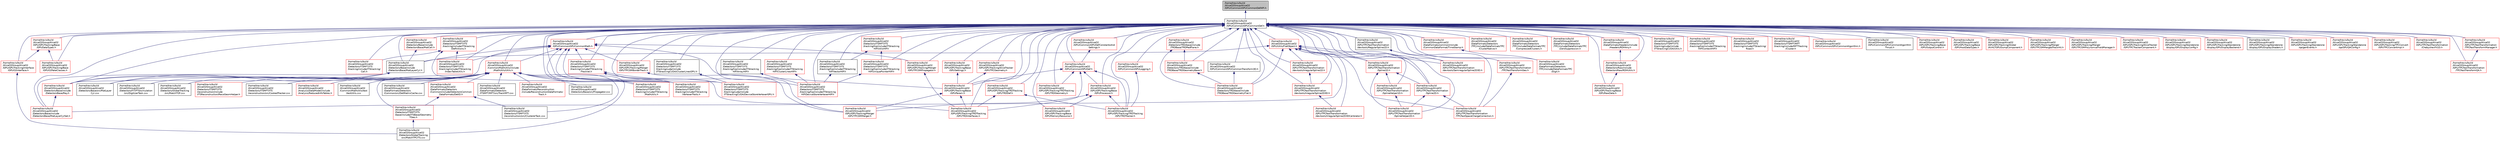 digraph "/home/travis/build/AliceO2Group/AliceO2/GPU/Common/GPUCommonDefAPI.h"
{
 // INTERACTIVE_SVG=YES
  bgcolor="transparent";
  edge [fontname="Helvetica",fontsize="10",labelfontname="Helvetica",labelfontsize="10"];
  node [fontname="Helvetica",fontsize="10",shape=record];
  Node1 [label="/home/travis/build\l/AliceO2Group/AliceO2\l/GPU/Common/GPUCommonDefAPI.h",height=0.2,width=0.4,color="black", fillcolor="grey75", style="filled", fontcolor="black"];
  Node1 -> Node2 [dir="back",color="midnightblue",fontsize="10",style="solid",fontname="Helvetica"];
  Node2 [label="/home/travis/build\l/AliceO2Group/AliceO2\l/GPU/Common/GPUCommonDef.h",height=0.2,width=0.4,color="black",URL="$df/d21/GPUCommonDef_8h.html"];
  Node2 -> Node3 [dir="back",color="midnightblue",fontsize="10",style="solid",fontname="Helvetica"];
  Node3 [label="/home/travis/build\l/AliceO2Group/AliceO2\l/Common/MathUtils/include\l/MathUtils/Utils.h",height=0.2,width=0.4,color="red",URL="$d9/d52/Common_2MathUtils_2include_2MathUtils_2Utils_8h.html"];
  Node3 -> Node4 [dir="back",color="midnightblue",fontsize="10",style="solid",fontname="Helvetica"];
  Node4 [label="/home/travis/build\l/AliceO2Group/AliceO2\l/Analysis/DataModel/include\l/Analysis/ReducedInfoTables.h",height=0.2,width=0.4,color="red",URL="$d4/dbd/ReducedInfoTables_8h.html"];
  Node3 -> Node7 [dir="back",color="midnightblue",fontsize="10",style="solid",fontname="Helvetica"];
  Node7 [label="/home/travis/build\l/AliceO2Group/AliceO2\l/Common/MathUtils/test\l/testUtils.cxx",height=0.2,width=0.4,color="black",URL="$df/df4/testUtils_8cxx.html"];
  Node3 -> Node8 [dir="back",color="midnightblue",fontsize="10",style="solid",fontname="Helvetica"];
  Node8 [label="/home/travis/build\l/AliceO2Group/AliceO2\l/DataFormats/Detectors\l/Common/include/DetectorsCommon\lDataFormats/DetID.h",height=0.2,width=0.4,color="red",URL="$d6/d31/DetID_8h.html"];
  Node8 -> Node158 [dir="back",color="midnightblue",fontsize="10",style="solid",fontname="Helvetica"];
  Node158 [label="/home/travis/build\l/AliceO2Group/AliceO2\l/Detectors/ITSMFT/ITS\l/base/include/ITSBase/Geometry\lTGeo.h",height=0.2,width=0.4,color="red",URL="$d9/dfb/ITSMFT_2ITS_2base_2include_2ITSBase_2GeometryTGeo_8h.html"];
  Node158 -> Node26 [dir="back",color="midnightblue",fontsize="10",style="solid",fontname="Helvetica"];
  Node26 [label="/home/travis/build\l/AliceO2Group/AliceO2\l/Detectors/GlobalTracking\l/src/MatchTPCITS.cxx",height=0.2,width=0.4,color="black",URL="$dc/d59/MatchTPCITS_8cxx.html"];
  Node8 -> Node345 [dir="back",color="midnightblue",fontsize="10",style="solid",fontname="Helvetica"];
  Node345 [label="/home/travis/build\l/AliceO2Group/AliceO2\l/Detectors/ITSMFT/ITS\l/reconstruction/src/ClustererTask.cxx",height=0.2,width=0.4,color="black",URL="$d8/d95/ITSMFT_2ITS_2reconstruction_2src_2ClustererTask_8cxx.html"];
  Node3 -> Node15 [dir="back",color="midnightblue",fontsize="10",style="solid",fontname="Helvetica"];
  Node15 [label="/home/travis/build\l/AliceO2Group/AliceO2\l/DataFormats/Detectors\l/Common/src/DetMatrixCache.cxx",height=0.2,width=0.4,color="black",URL="$d3/d4e/DetMatrixCache_8cxx.html"];
  Node3 -> Node21 [dir="back",color="midnightblue",fontsize="10",style="solid",fontname="Helvetica"];
  Node21 [label="/home/travis/build\l/AliceO2Group/AliceO2\l/DataFormats/Detectors\l/ITSMFT/MFT/src/TrackMFT.cxx",height=0.2,width=0.4,color="black",URL="$d7/d4a/TrackMFT_8cxx.html",tooltip="Implementation of the MFT track. "];
  Node3 -> Node59 [dir="back",color="midnightblue",fontsize="10",style="solid",fontname="Helvetica"];
  Node59 [label="/home/travis/build\l/AliceO2Group/AliceO2\l/DataFormats/Reconstruction\l/include/ReconstructionDataFormats/\lTrack.h",height=0.2,width=0.4,color="red",URL="$d7/d8b/DataFormats_2Reconstruction_2include_2ReconstructionDataFormats_2Track_8h.html"];
  Node3 -> Node374 [dir="back",color="midnightblue",fontsize="10",style="solid",fontname="Helvetica"];
  Node374 [label="/home/travis/build\l/AliceO2Group/AliceO2\l/Detectors/Base/include\l/DetectorsBase/Ray.h",height=0.2,width=0.4,color="red",URL="$d4/d1b/Ray_8h.html"];
  Node374 -> Node375 [dir="back",color="midnightblue",fontsize="10",style="solid",fontname="Helvetica"];
  Node375 [label="/home/travis/build\l/AliceO2Group/AliceO2\l/Detectors/Base/include\l/DetectorsBase/MatLayerCylSet.h",height=0.2,width=0.4,color="red",URL="$d9/da9/MatLayerCylSet_8h.html",tooltip="Declarations for the wrapper for the set of cylindrical material layers. "];
  Node3 -> Node307 [dir="back",color="midnightblue",fontsize="10",style="solid",fontname="Helvetica"];
  Node307 [label="/home/travis/build\l/AliceO2Group/AliceO2\l/Detectors/Base/src/MatLayer\lCyl.cxx",height=0.2,width=0.4,color="black",URL="$d1/d2b/MatLayerCyl_8cxx.html",tooltip="Implementation of single cylindrical material layer. "];
  Node3 -> Node130 [dir="back",color="midnightblue",fontsize="10",style="solid",fontname="Helvetica"];
  Node130 [label="/home/travis/build\l/AliceO2Group/AliceO2\l/Detectors/Base/src/Propagator.cxx",height=0.2,width=0.4,color="black",URL="$d8/dee/Propagator_8cxx.html"];
  Node3 -> Node280 [dir="back",color="midnightblue",fontsize="10",style="solid",fontname="Helvetica"];
  Node280 [label="/home/travis/build\l/AliceO2Group/AliceO2\l/Detectors/FIT/FT0/simulation\l/src/DigitizerTask.cxx",height=0.2,width=0.4,color="black",URL="$d8/d59/FIT_2FT0_2simulation_2src_2DigitizerTask_8cxx.html"];
  Node3 -> Node24 [dir="back",color="midnightblue",fontsize="10",style="solid",fontname="Helvetica"];
  Node24 [label="/home/travis/build\l/AliceO2Group/AliceO2\l/Detectors/GlobalTracking\l/src/MatchTOF.cxx",height=0.2,width=0.4,color="black",URL="$db/d6a/MatchTOF_8cxx.html"];
  Node3 -> Node26 [dir="back",color="midnightblue",fontsize="10",style="solid",fontname="Helvetica"];
  Node3 -> Node158 [dir="back",color="midnightblue",fontsize="10",style="solid",fontname="Helvetica"];
  Node3 -> Node351 [dir="back",color="midnightblue",fontsize="10",style="solid",fontname="Helvetica"];
  Node351 [label="/home/travis/build\l/AliceO2Group/AliceO2\l/Detectors/ITSMFT/ITS\l/reconstruction/include\l/ITSReconstruction/RecoGeomHelper.h",height=0.2,width=0.4,color="red",URL="$d4/d9f/RecoGeomHelper_8h.html",tooltip="Declarations of the helper class for clusters / roadwidth matching. "];
  Node3 -> Node345 [dir="back",color="midnightblue",fontsize="10",style="solid",fontname="Helvetica"];
  Node3 -> Node31 [dir="back",color="midnightblue",fontsize="10",style="solid",fontname="Helvetica"];
  Node31 [label="/home/travis/build\l/AliceO2Group/AliceO2\l/Detectors/ITSMFT/ITS\l/reconstruction/src/CookedTracker.cxx",height=0.2,width=0.4,color="black",URL="$d7/dca/CookedTracker_8cxx.html",tooltip="Implementation of the \"Cooked Matrix\" ITS tracker. "];
  Node3 -> Node378 [dir="back",color="midnightblue",fontsize="10",style="solid",fontname="Helvetica"];
  Node378 [label="/home/travis/build\l/AliceO2Group/AliceO2\l/Detectors/ITSMFT/ITS\l/tracking/include/ITStracking\l/MathUtils.h",height=0.2,width=0.4,color="red",URL="$dc/d3e/MathUtils_8h.html"];
  Node2 -> Node474 [dir="back",color="midnightblue",fontsize="10",style="solid",fontname="Helvetica"];
  Node474 [label="/home/travis/build\l/AliceO2Group/AliceO2\l/DataFormats/common/include\l/CommonDataFormat/TimeStamp.h",height=0.2,width=0.4,color="red",URL="$df/d5d/common_2include_2CommonDataFormat_2TimeStamp_8h.html"];
  Node474 -> Node581 [dir="back",color="midnightblue",fontsize="10",style="solid",fontname="Helvetica"];
  Node581 [label="/home/travis/build\l/AliceO2Group/AliceO2\l/DataFormats/Detectors\l/TPC/include/DataFormatsTPC\l/Digit.h",height=0.2,width=0.4,color="red",URL="$d3/d7d/DataFormats_2Detectors_2TPC_2include_2DataFormatsTPC_2Digit_8h.html"];
  Node2 -> Node634 [dir="back",color="midnightblue",fontsize="10",style="solid",fontname="Helvetica"];
  Node634 [label="/home/travis/build\l/AliceO2Group/AliceO2\l/DataFormats/Detectors\l/TPC/include/DataFormatsTPC\l/ClusterNative.h",height=0.2,width=0.4,color="red",URL="$de/dcd/ClusterNative_8h.html",tooltip="Class of a TPC cluster in TPC-native coordinates (row, time) "];
  Node2 -> Node645 [dir="back",color="midnightblue",fontsize="10",style="solid",fontname="Helvetica"];
  Node645 [label="/home/travis/build\l/AliceO2Group/AliceO2\l/DataFormats/Detectors\l/TPC/include/DataFormatsTPC\l/CompressedClusters.h",height=0.2,width=0.4,color="red",URL="$d2/d7d/CompressedClusters_8h.html",tooltip="Container to store compressed TPC cluster data. "];
  Node2 -> Node581 [dir="back",color="midnightblue",fontsize="10",style="solid",fontname="Helvetica"];
  Node2 -> Node650 [dir="back",color="midnightblue",fontsize="10",style="solid",fontname="Helvetica"];
  Node650 [label="/home/travis/build\l/AliceO2Group/AliceO2\l/DataFormats/Detectors\l/TPC/include/DataFormatsTPC\l/ZeroSuppression.h",height=0.2,width=0.4,color="red",URL="$dd/d04/ZeroSuppression_8h.html",tooltip="Definitions of TPC Zero Suppression Data Headers. "];
  Node2 -> Node660 [dir="back",color="midnightblue",fontsize="10",style="solid",fontname="Helvetica"];
  Node660 [label="/home/travis/build\l/AliceO2Group/AliceO2\l/DataFormats/Headers/include\l/Headers/RDHAny.h",height=0.2,width=0.4,color="red",URL="$d6/d89/RDHAny_8h.html"];
  Node660 -> Node666 [dir="back",color="midnightblue",fontsize="10",style="solid",fontname="Helvetica"];
  Node666 [label="/home/travis/build\l/AliceO2Group/AliceO2\l/Detectors/Raw/include\l/DetectorsRaw/RDHUtils.h",height=0.2,width=0.4,color="red",URL="$d6/dec/Raw_2include_2DetectorsRaw_2RDHUtils_8h.html"];
  Node666 -> Node755 [dir="back",color="midnightblue",fontsize="10",style="solid",fontname="Helvetica"];
  Node755 [label="/home/travis/build\l/AliceO2Group/AliceO2\l/GPU/GPUTracking/Base\l/GPURawData.h",height=0.2,width=0.4,color="red",URL="$d4/dbe/GPURawData_8h.html"];
  Node2 -> Node756 [dir="back",color="midnightblue",fontsize="10",style="solid",fontname="Helvetica"];
  Node756 [label="/home/travis/build\l/AliceO2Group/AliceO2\l/Detectors/Base/include\l/DetectorsBase/MatCell.h",height=0.2,width=0.4,color="red",URL="$db/dba/MatCell_8h.html",tooltip="Declarations for material properties of the cell (voxel) "];
  Node756 -> Node757 [dir="back",color="midnightblue",fontsize="10",style="solid",fontname="Helvetica"];
  Node757 [label="/home/travis/build\l/AliceO2Group/AliceO2\l/Detectors/Base/include\l/DetectorsBase/MatLayerCyl.h",height=0.2,width=0.4,color="black",URL="$da/df3/MatLayerCyl_8h.html",tooltip="Declarations for single cylindrical material layer class. "];
  Node757 -> Node375 [dir="back",color="midnightblue",fontsize="10",style="solid",fontname="Helvetica"];
  Node757 -> Node374 [dir="back",color="midnightblue",fontsize="10",style="solid",fontname="Helvetica"];
  Node757 -> Node307 [dir="back",color="midnightblue",fontsize="10",style="solid",fontname="Helvetica"];
  Node2 -> Node757 [dir="back",color="midnightblue",fontsize="10",style="solid",fontname="Helvetica"];
  Node2 -> Node375 [dir="back",color="midnightblue",fontsize="10",style="solid",fontname="Helvetica"];
  Node2 -> Node374 [dir="back",color="midnightblue",fontsize="10",style="solid",fontname="Helvetica"];
  Node2 -> Node389 [dir="back",color="midnightblue",fontsize="10",style="solid",fontname="Helvetica"];
  Node389 [label="/home/travis/build\l/AliceO2Group/AliceO2\l/Detectors/ITSMFT/ITS\l/tracking/cuda/include\l/ITStrackingCUDA/ClusterLinesGPU.h",height=0.2,width=0.4,color="black",URL="$d1/d4c/ClusterLinesGPU_8h.html",tooltip="GPU-compliant version of ClusterLines, for the moment separated, might create a common traits for Clu..."];
  Node389 -> Node383 [dir="back",color="midnightblue",fontsize="10",style="solid",fontname="Helvetica"];
  Node383 [label="/home/travis/build\l/AliceO2Group/AliceO2\l/Detectors/ITSMFT/ITS\l/tracking/cuda/include\l/ITStrackingCUDA/DeviceStoreVertexerGPU.h",height=0.2,width=0.4,color="red",URL="$dc/d8a/DeviceStoreVertexerGPU_8h.html"];
  Node2 -> Node383 [dir="back",color="midnightblue",fontsize="10",style="solid",fontname="Helvetica"];
  Node2 -> Node758 [dir="back",color="midnightblue",fontsize="10",style="solid",fontname="Helvetica"];
  Node758 [label="/home/travis/build\l/AliceO2Group/AliceO2\l/Detectors/ITSMFT/ITS\l/tracking/cuda/include\l/ITStrackingCUDA/Utils.h",height=0.2,width=0.4,color="red",URL="$d8/def/Detectors_2ITSMFT_2ITS_2tracking_2cuda_2include_2ITStrackingCUDA_2Utils_8h.html"];
  Node2 -> Node761 [dir="back",color="midnightblue",fontsize="10",style="solid",fontname="Helvetica"];
  Node761 [label="/home/travis/build\l/AliceO2Group/AliceO2\l/Detectors/ITSMFT/ITS\l/tracking/hip/include/ITStracking\lHIP/ArrayHIP.h",height=0.2,width=0.4,color="black",URL="$de/d49/ArrayHIP_8h.html"];
  Node761 -> Node385 [dir="back",color="midnightblue",fontsize="10",style="solid",fontname="Helvetica"];
  Node385 [label="/home/travis/build\l/AliceO2Group/AliceO2\l/Detectors/ITSMFT/ITS\l/tracking/hip/include/ITStracking\lHIP/DeviceStoreVertexerHIP.h",height=0.2,width=0.4,color="red",URL="$d4/d1e/DeviceStoreVertexerHIP_8h.html",tooltip="This class serves as memory interface for GPU vertexer. It will access needed data structures from de..."];
  Node2 -> Node390 [dir="back",color="midnightblue",fontsize="10",style="solid",fontname="Helvetica"];
  Node390 [label="/home/travis/build\l/AliceO2Group/AliceO2\l/Detectors/ITSMFT/ITS\l/tracking/hip/include/ITStracking\lHIP/ClusterLinesHIP.h",height=0.2,width=0.4,color="red",URL="$d2/dc8/ClusterLinesHIP_8h.html",tooltip="GPU-compliant version of ClusterLines, for the moment separated, might create a common traits for Clu..."];
  Node390 -> Node385 [dir="back",color="midnightblue",fontsize="10",style="solid",fontname="Helvetica"];
  Node2 -> Node762 [dir="back",color="midnightblue",fontsize="10",style="solid",fontname="Helvetica"];
  Node762 [label="/home/travis/build\l/AliceO2Group/AliceO2\l/Detectors/ITSMFT/ITS\l/tracking/hip/include/ITStracking\lHIP/ContextHIP.h",height=0.2,width=0.4,color="red",URL="$d6/dea/ContextHIP_8h.html"];
  Node2 -> Node385 [dir="back",color="midnightblue",fontsize="10",style="solid",fontname="Helvetica"];
  Node2 -> Node765 [dir="back",color="midnightblue",fontsize="10",style="solid",fontname="Helvetica"];
  Node765 [label="/home/travis/build\l/AliceO2Group/AliceO2\l/Detectors/ITSMFT/ITS\l/tracking/hip/include/ITStracking\lHIP/UniquePointerHIP.h",height=0.2,width=0.4,color="red",URL="$d1/d7c/UniquePointerHIP_8h.html"];
  Node765 -> Node385 [dir="back",color="midnightblue",fontsize="10",style="solid",fontname="Helvetica"];
  Node2 -> Node766 [dir="back",color="midnightblue",fontsize="10",style="solid",fontname="Helvetica"];
  Node766 [label="/home/travis/build\l/AliceO2Group/AliceO2\l/Detectors/ITSMFT/ITS\l/tracking/hip/include/ITStracking\lHIP/UtilsHIP.h",height=0.2,width=0.4,color="red",URL="$d8/d28/UtilsHIP_8h.html"];
  Node766 -> Node765 [dir="back",color="midnightblue",fontsize="10",style="solid",fontname="Helvetica"];
  Node766 -> Node767 [dir="back",color="midnightblue",fontsize="10",style="solid",fontname="Helvetica"];
  Node767 [label="/home/travis/build\l/AliceO2Group/AliceO2\l/Detectors/ITSMFT/ITS\l/tracking/hip/include/ITStracking\lHIP/VectorHIP.h",height=0.2,width=0.4,color="black",URL="$dd/dda/VectorHIP_8h.html"];
  Node767 -> Node385 [dir="back",color="midnightblue",fontsize="10",style="solid",fontname="Helvetica"];
  Node2 -> Node767 [dir="back",color="midnightblue",fontsize="10",style="solid",fontname="Helvetica"];
  Node2 -> Node768 [dir="back",color="midnightblue",fontsize="10",style="solid",fontname="Helvetica"];
  Node768 [label="/home/travis/build\l/AliceO2Group/AliceO2\l/Detectors/ITSMFT/ITS\l/tracking/include/ITStracking/\lCell.h",height=0.2,width=0.4,color="red",URL="$d3/d78/Detectors_2ITSMFT_2ITS_2tracking_2include_2ITStracking_2Cell_8h.html"];
  Node2 -> Node769 [dir="back",color="midnightblue",fontsize="10",style="solid",fontname="Helvetica"];
  Node769 [label="/home/travis/build\l/AliceO2Group/AliceO2\l/Detectors/ITSMFT/ITS\l/tracking/include/ITStracking\l/Definitions.h",height=0.2,width=0.4,color="red",URL="$df/d3d/Definitions_8h.html"];
  Node769 -> Node768 [dir="back",color="midnightblue",fontsize="10",style="solid",fontname="Helvetica"];
  Node769 -> Node777 [dir="back",color="midnightblue",fontsize="10",style="solid",fontname="Helvetica"];
  Node777 [label="/home/travis/build\l/AliceO2Group/AliceO2\l/Detectors/ITSMFT/ITS\l/tracking/include/ITStracking\l/IndexTableUtils.h",height=0.2,width=0.4,color="red",URL="$dc/ddf/ITS_2tracking_2include_2ITStracking_2IndexTableUtils_8h.html"];
  Node769 -> Node394 [dir="back",color="midnightblue",fontsize="10",style="solid",fontname="Helvetica"];
  Node394 [label="/home/travis/build\l/AliceO2Group/AliceO2\l/Detectors/ITSMFT/ITS\l/tracking/include/ITStracking\l/VertexerTraits.h",height=0.2,width=0.4,color="red",URL="$d2/dd6/VertexerTraits_8h.html",tooltip="Class to compute the primary vertex in ITS from tracklets. "];
  Node2 -> Node777 [dir="back",color="midnightblue",fontsize="10",style="solid",fontname="Helvetica"];
  Node2 -> Node378 [dir="back",color="midnightblue",fontsize="10",style="solid",fontname="Helvetica"];
  Node2 -> Node779 [dir="back",color="midnightblue",fontsize="10",style="solid",fontname="Helvetica"];
  Node779 [label="/home/travis/build\l/AliceO2Group/AliceO2\l/Detectors/ITSMFT/ITS\l/tracking/include/ITStracking/\lRoad.h",height=0.2,width=0.4,color="red",URL="$d4/d5a/ITS_2tracking_2include_2ITStracking_2Road_8h.html"];
  Node2 -> Node400 [dir="back",color="midnightblue",fontsize="10",style="solid",fontname="Helvetica"];
  Node400 [label="/home/travis/build\l/AliceO2Group/AliceO2\l/Detectors/ITSMFT/ITS\l/tracking/include/ITStracking\l/Tracklet.h",height=0.2,width=0.4,color="red",URL="$d8/db3/ITSMFT_2ITS_2tracking_2include_2ITStracking_2Tracklet_8h.html"];
  Node400 -> Node383 [dir="back",color="midnightblue",fontsize="10",style="solid",fontname="Helvetica"];
  Node400 -> Node385 [dir="back",color="midnightblue",fontsize="10",style="solid",fontname="Helvetica"];
  Node400 -> Node394 [dir="back",color="midnightblue",fontsize="10",style="solid",fontname="Helvetica"];
  Node2 -> Node394 [dir="back",color="midnightblue",fontsize="10",style="solid",fontname="Helvetica"];
  Node2 -> Node782 [dir="back",color="midnightblue",fontsize="10",style="solid",fontname="Helvetica"];
  Node782 [label="/home/travis/build\l/AliceO2Group/AliceO2\l/Detectors/ITSMFT/MFT\l/tracking/include/MFTTracking\l/Cluster.h",height=0.2,width=0.4,color="red",URL="$d5/df9/Detectors_2ITSMFT_2MFT_2tracking_2include_2MFTTracking_2Cluster_8h.html"];
  Node2 -> Node666 [dir="back",color="midnightblue",fontsize="10",style="solid",fontname="Helvetica"];
  Node2 -> Node790 [dir="back",color="midnightblue",fontsize="10",style="solid",fontname="Helvetica"];
  Node790 [label="/home/travis/build\l/AliceO2Group/AliceO2\l/Detectors/TRD/base/include\l/TRDBase/TRDGeometryBase.h",height=0.2,width=0.4,color="red",URL="$d8/dad/TRDGeometryBase_8h.html"];
  Node790 -> Node791 [dir="back",color="midnightblue",fontsize="10",style="solid",fontname="Helvetica"];
  Node791 [label="/home/travis/build\l/AliceO2Group/AliceO2\l/Detectors/TRD/base/include\l/TRDBase/TRDGeometryFlat.h",height=0.2,width=0.4,color="red",URL="$d3/d35/TRDGeometryFlat_8h.html"];
  Node2 -> Node791 [dir="back",color="midnightblue",fontsize="10",style="solid",fontname="Helvetica"];
  Node2 -> Node793 [dir="back",color="midnightblue",fontsize="10",style="solid",fontname="Helvetica"];
  Node793 [label="/home/travis/build\l/AliceO2Group/AliceO2\l/Detectors/TRD/base/include\l/TRDBase/TRDPadPlane.h",height=0.2,width=0.4,color="red",URL="$de/df3/TRDPadPlane_8h.html"];
  Node793 -> Node790 [dir="back",color="midnightblue",fontsize="10",style="solid",fontname="Helvetica"];
  Node793 -> Node791 [dir="back",color="midnightblue",fontsize="10",style="solid",fontname="Helvetica"];
  Node2 -> Node795 [dir="back",color="midnightblue",fontsize="10",style="solid",fontname="Helvetica"];
  Node795 [label="/home/travis/build\l/AliceO2Group/AliceO2\l/GPU/Common/GPUCommonAlgorithm.h",height=0.2,width=0.4,color="red",URL="$dd/d0b/GPUCommonAlgorithm_8h.html"];
  Node2 -> Node805 [dir="back",color="midnightblue",fontsize="10",style="solid",fontname="Helvetica"];
  Node805 [label="/home/travis/build\l/AliceO2Group/AliceO2\l/GPU/Common/GPUCommonAlgorithm\lThrust.h",height=0.2,width=0.4,color="black",URL="$d0/d79/GPUCommonAlgorithmThrust_8h.html"];
  Node2 -> Node806 [dir="back",color="midnightblue",fontsize="10",style="solid",fontname="Helvetica"];
  Node806 [label="/home/travis/build\l/AliceO2Group/AliceO2\l/GPU/Common/GPUCommonMath.h",height=0.2,width=0.4,color="red",URL="$d6/da2/GPUCommonMath_8h.html"];
  Node806 -> Node3 [dir="back",color="midnightblue",fontsize="10",style="solid",fontname="Helvetica"];
  Node806 -> Node757 [dir="back",color="midnightblue",fontsize="10",style="solid",fontname="Helvetica"];
  Node806 -> Node374 [dir="back",color="midnightblue",fontsize="10",style="solid",fontname="Helvetica"];
  Node806 -> Node777 [dir="back",color="midnightblue",fontsize="10",style="solid",fontname="Helvetica"];
  Node806 -> Node378 [dir="back",color="midnightblue",fontsize="10",style="solid",fontname="Helvetica"];
  Node806 -> Node400 [dir="back",color="midnightblue",fontsize="10",style="solid",fontname="Helvetica"];
  Node806 -> Node394 [dir="back",color="midnightblue",fontsize="10",style="solid",fontname="Helvetica"];
  Node806 -> Node807 [dir="back",color="midnightblue",fontsize="10",style="solid",fontname="Helvetica"];
  Node807 [label="/home/travis/build\l/AliceO2Group/AliceO2\l/GPU/GPUTracking/Base\l/GPUParam.h",height=0.2,width=0.4,color="red",URL="$df/d13/GPUParam_8h.html"];
  Node807 -> Node894 [dir="back",color="midnightblue",fontsize="10",style="solid",fontname="Helvetica"];
  Node894 [label="/home/travis/build\l/AliceO2Group/AliceO2\l/GPU/GPUTracking/Merger\l/GPUTPCGMMerger.h",height=0.2,width=0.4,color="red",URL="$d4/dcf/GPUTPCGMMerger_8h.html"];
  Node807 -> Node898 [dir="back",color="midnightblue",fontsize="10",style="solid",fontname="Helvetica"];
  Node898 [label="/home/travis/build\l/AliceO2Group/AliceO2\l/GPU/GPUTracking/TRDTracking\l/GPUTRDInterfaces.h",height=0.2,width=0.4,color="red",URL="$df/d77/GPUTRDInterfaces_8h.html"];
  Node806 -> Node903 [dir="back",color="midnightblue",fontsize="10",style="solid",fontname="Helvetica"];
  Node903 [label="/home/travis/build\l/AliceO2Group/AliceO2\l/GPU/GPUTracking/Merger\l/GPUTPCGMBorderTrack.h",height=0.2,width=0.4,color="red",URL="$d8/dd4/GPUTPCGMBorderTrack_8h.html"];
  Node903 -> Node894 [dir="back",color="midnightblue",fontsize="10",style="solid",fontname="Helvetica"];
  Node806 -> Node912 [dir="back",color="midnightblue",fontsize="10",style="solid",fontname="Helvetica"];
  Node912 [label="/home/travis/build\l/AliceO2Group/AliceO2\l/GPU/GPUTracking/Merger\l/GPUTPCGMPropagator.h",height=0.2,width=0.4,color="red",URL="$d0/dd8/GPUTPCGMPropagator_8h.html"];
  Node912 -> Node898 [dir="back",color="midnightblue",fontsize="10",style="solid",fontname="Helvetica"];
  Node806 -> Node898 [dir="back",color="midnightblue",fontsize="10",style="solid",fontname="Helvetica"];
  Node2 -> Node935 [dir="back",color="midnightblue",fontsize="10",style="solid",fontname="Helvetica"];
  Node935 [label="/home/travis/build\l/AliceO2Group/AliceO2\l/GPU/Common/GPUCommonTransform3D.h",height=0.2,width=0.4,color="black",URL="$d0/d53/GPUCommonTransform3D_8h.html"];
  Node935 -> Node791 [dir="back",color="midnightblue",fontsize="10",style="solid",fontname="Helvetica"];
  Node2 -> Node936 [dir="back",color="midnightblue",fontsize="10",style="solid",fontname="Helvetica"];
  Node936 [label="/home/travis/build\l/AliceO2Group/AliceO2\l/GPU/Common/GPUDef.h",height=0.2,width=0.4,color="red",URL="$d2/d6d/GPUDef_8h.html"];
  Node936 -> Node807 [dir="back",color="midnightblue",fontsize="10",style="solid",fontname="Helvetica"];
  Node936 -> Node937 [dir="back",color="midnightblue",fontsize="10",style="solid",fontname="Helvetica"];
  Node937 [label="/home/travis/build\l/AliceO2Group/AliceO2\l/GPU/GPUTracking/Base\l/GPUProcessor.h",height=0.2,width=0.4,color="red",URL="$d6/d57/GPUProcessor_8h.html"];
  Node937 -> Node938 [dir="back",color="midnightblue",fontsize="10",style="solid",fontname="Helvetica"];
  Node938 [label="/home/travis/build\l/AliceO2Group/AliceO2\l/GPU/GPUTracking/Base\l/GPUMemoryResource.h",height=0.2,width=0.4,color="red",URL="$d5/da6/GPUMemoryResource_8h.html"];
  Node937 -> Node894 [dir="back",color="midnightblue",fontsize="10",style="solid",fontname="Helvetica"];
  Node937 -> Node901 [dir="back",color="midnightblue",fontsize="10",style="solid",fontname="Helvetica"];
  Node901 [label="/home/travis/build\l/AliceO2Group/AliceO2\l/GPU/GPUTracking/TRDTracking\l/GPUTRDTracker.h",height=0.2,width=0.4,color="red",URL="$dd/d44/GPUTRDTracker_8h.html",tooltip="Online TRD tracker based on extrapolated TPC tracks. "];
  Node936 -> Node978 [dir="back",color="midnightblue",fontsize="10",style="solid",fontname="Helvetica"];
  Node978 [label="/home/travis/build\l/AliceO2Group/AliceO2\l/GPU/GPUTracking/TRDTracking\l/GPUTRDGeometry.h",height=0.2,width=0.4,color="red",URL="$d6/d05/GPUTRDGeometry_8h.html"];
  Node936 -> Node898 [dir="back",color="midnightblue",fontsize="10",style="solid",fontname="Helvetica"];
  Node936 -> Node901 [dir="back",color="midnightblue",fontsize="10",style="solid",fontname="Helvetica"];
  Node2 -> Node982 [dir="back",color="midnightblue",fontsize="10",style="solid",fontname="Helvetica"];
  Node982 [label="/home/travis/build\l/AliceO2Group/AliceO2\l/GPU/Common/GPUDefConstantsAnd\lSettings.h",height=0.2,width=0.4,color="red",URL="$d2/d37/GPUDefConstantsAndSettings_8h.html"];
  Node982 -> Node936 [dir="back",color="midnightblue",fontsize="10",style="solid",fontname="Helvetica"];
  Node2 -> Node1000 [dir="back",color="midnightblue",fontsize="10",style="solid",fontname="Helvetica"];
  Node1000 [label="/home/travis/build\l/AliceO2Group/AliceO2\l/GPU/Common/GPULogging.h",height=0.2,width=0.4,color="red",URL="$df/ddc/GPULogging_8h.html"];
  Node1000 -> Node901 [dir="back",color="midnightblue",fontsize="10",style="solid",fontname="Helvetica"];
  Node2 -> Node807 [dir="back",color="midnightblue",fontsize="10",style="solid",fontname="Helvetica"];
  Node2 -> Node988 [dir="back",color="midnightblue",fontsize="10",style="solid",fontname="Helvetica"];
  Node988 [label="/home/travis/build\l/AliceO2Group/AliceO2\l/GPU/GPUTracking/Base\l/GPUSettings.h",height=0.2,width=0.4,color="red",URL="$dd/dc6/GPUSettings_8h.html"];
  Node988 -> Node807 [dir="back",color="midnightblue",fontsize="10",style="solid",fontname="Helvetica"];
  Node2 -> Node1010 [dir="back",color="midnightblue",fontsize="10",style="solid",fontname="Helvetica"];
  Node1010 [label="/home/travis/build\l/AliceO2Group/AliceO2\l/GPU/GPUTracking/Base\l/GPUDataTypes.h",height=0.2,width=0.4,color="red",URL="$d4/dc5/GPUDataTypes_8h.html"];
  Node1010 -> Node1011 [dir="back",color="midnightblue",fontsize="10",style="solid",fontname="Helvetica"];
  Node1011 [label="/home/travis/build\l/AliceO2Group/AliceO2\l/GPU/GPUTracking/Base\l/GPUO2FakeClasses.h",height=0.2,width=0.4,color="red",URL="$da/d28/GPUO2FakeClasses_8h.html"];
  Node1010 -> Node1013 [dir="back",color="midnightblue",fontsize="10",style="solid",fontname="Helvetica"];
  Node1013 [label="/home/travis/build\l/AliceO2Group/AliceO2\l/GPU/GPUTracking/Interface\l/GPUO2Interface.h",height=0.2,width=0.4,color="red",URL="$dc/dae/GPUO2Interface_8h.html"];
  Node1013 -> Node26 [dir="back",color="midnightblue",fontsize="10",style="solid",fontname="Helvetica"];
  Node2 -> Node1011 [dir="back",color="midnightblue",fontsize="10",style="solid",fontname="Helvetica"];
  Node2 -> Node1014 [dir="back",color="midnightblue",fontsize="10",style="solid",fontname="Helvetica"];
  Node1014 [label="/home/travis/build\l/AliceO2Group/AliceO2\l/GPU/GPUTracking/Base\l/GPUOutputControl.h",height=0.2,width=0.4,color="red",URL="$d5/d5b/GPUOutputControl_8h.html"];
  Node2 -> Node938 [dir="back",color="midnightblue",fontsize="10",style="solid",fontname="Helvetica"];
  Node2 -> Node937 [dir="back",color="midnightblue",fontsize="10",style="solid",fontname="Helvetica"];
  Node2 -> Node1015 [dir="back",color="midnightblue",fontsize="10",style="solid",fontname="Helvetica"];
  Node1015 [label="/home/travis/build\l/AliceO2Group/AliceO2\l/GPU/GPUTracking/Base\l/GPUHostDataTypes.h",height=0.2,width=0.4,color="red",URL="$d6/d20/GPUHostDataTypes_8h.html"];
  Node2 -> Node755 [dir="back",color="midnightblue",fontsize="10",style="solid",fontname="Helvetica"];
  Node2 -> Node1016 [dir="back",color="midnightblue",fontsize="10",style="solid",fontname="Helvetica"];
  Node1016 [label="/home/travis/build\l/AliceO2Group/AliceO2\l/GPU/GPUTracking/Global\l/AliHLTGPUDumpComponent.h",height=0.2,width=0.4,color="red",URL="$d7/d0e/AliHLTGPUDumpComponent_8h.html"];
  Node2 -> Node1013 [dir="back",color="midnightblue",fontsize="10",style="solid",fontname="Helvetica"];
  Node2 -> Node903 [dir="back",color="midnightblue",fontsize="10",style="solid",fontname="Helvetica"];
  Node2 -> Node1017 [dir="back",color="midnightblue",fontsize="10",style="solid",fontname="Helvetica"];
  Node1017 [label="/home/travis/build\l/AliceO2Group/AliceO2\l/GPU/GPUTracking/Merger\l/GPUTPCGMMergedTrackHit.h",height=0.2,width=0.4,color="red",URL="$d3/dcc/GPUTPCGMMergedTrackHit_8h.html"];
  Node2 -> Node894 [dir="back",color="midnightblue",fontsize="10",style="solid",fontname="Helvetica"];
  Node2 -> Node1018 [dir="back",color="midnightblue",fontsize="10",style="solid",fontname="Helvetica"];
  Node1018 [label="/home/travis/build\l/AliceO2Group/AliceO2\l/GPU/GPUTracking/Merger\l/GPUTPCGMPolynomialFieldManager.h",height=0.2,width=0.4,color="red",URL="$d2/d7d/GPUTPCGMPolynomialFieldManager_8h.html"];
  Node2 -> Node912 [dir="back",color="midnightblue",fontsize="10",style="solid",fontname="Helvetica"];
  Node2 -> Node1019 [dir="back",color="midnightblue",fontsize="10",style="solid",fontname="Helvetica"];
  Node1019 [label="/home/travis/build\l/AliceO2Group/AliceO2\l/GPU/GPUTracking/SliceTracker\l/GPUTPCGeometry.h",height=0.2,width=0.4,color="red",URL="$d6/d1b/GPUTPCGeometry_8h.html"];
  Node1019 -> Node807 [dir="back",color="midnightblue",fontsize="10",style="solid",fontname="Helvetica"];
  Node2 -> Node1020 [dir="back",color="midnightblue",fontsize="10",style="solid",fontname="Helvetica"];
  Node1020 [label="/home/travis/build\l/AliceO2Group/AliceO2\l/GPU/GPUTracking/SliceTracker\l/GPUTPCTrackerComponent.h",height=0.2,width=0.4,color="red",URL="$dd/d8f/GPUTPCTrackerComponent_8h.html"];
  Node2 -> Node990 [dir="back",color="midnightblue",fontsize="10",style="solid",fontname="Helvetica"];
  Node990 [label="/home/travis/build\l/AliceO2Group/AliceO2\l/GPU/GPUTracking/Standalone\l/display/GPUDisplayConfig.h",height=0.2,width=0.4,color="red",URL="$d4/d50/GPUDisplayConfig_8h.html"];
  Node2 -> Node1021 [dir="back",color="midnightblue",fontsize="10",style="solid",fontname="Helvetica"];
  Node1021 [label="/home/travis/build\l/AliceO2Group/AliceO2\l/GPU/GPUTracking/Standalone\l/display/GPUDisplayBackend.h",height=0.2,width=0.4,color="red",URL="$d7/dba/GPUDisplayBackend_8h.html"];
  Node2 -> Node1028 [dir="back",color="midnightblue",fontsize="10",style="solid",fontname="Helvetica"];
  Node1028 [label="/home/travis/build\l/AliceO2Group/AliceO2\l/GPU/GPUTracking/Standalone\l/display/GPUDisplayShaders.h",height=0.2,width=0.4,color="black",URL="$d5/d7c/GPUDisplayShaders_8h.html"];
  Node2 -> Node1029 [dir="back",color="midnightblue",fontsize="10",style="solid",fontname="Helvetica"];
  Node1029 [label="/home/travis/build\l/AliceO2Group/AliceO2\l/GPU/Utils/FlatObject.h",height=0.2,width=0.4,color="red",URL="$db/dff/FlatObject_8h.html",tooltip="Definition of FlatObject class. "];
  Node1029 -> Node757 [dir="back",color="midnightblue",fontsize="10",style="solid",fontname="Helvetica"];
  Node1029 -> Node375 [dir="back",color="midnightblue",fontsize="10",style="solid",fontname="Helvetica"];
  Node1029 -> Node791 [dir="back",color="midnightblue",fontsize="10",style="solid",fontname="Helvetica"];
  Node1029 -> Node1032 [dir="back",color="midnightblue",fontsize="10",style="solid",fontname="Helvetica"];
  Node1032 [label="/home/travis/build\l/AliceO2Group/AliceO2\l/GPU/TPCFastTransformation\l/devtools/IrregularSpline1D.h",height=0.2,width=0.4,color="red",URL="$d4/de4/IrregularSpline1D_8h.html",tooltip="Definition of IrregularSpline1D class. "];
  Node1032 -> Node1034 [dir="back",color="midnightblue",fontsize="10",style="solid",fontname="Helvetica"];
  Node1034 [label="/home/travis/build\l/AliceO2Group/AliceO2\l/GPU/TPCFastTransformation\l/devtools/IrregularSpline2D3D.h",height=0.2,width=0.4,color="red",URL="$d8/d4b/IrregularSpline2D3D_8h.html",tooltip="Definition of IrregularSpline2D3D class. "];
  Node1034 -> Node1037 [dir="back",color="midnightblue",fontsize="10",style="solid",fontname="Helvetica"];
  Node1037 [label="/home/travis/build\l/AliceO2Group/AliceO2\l/GPU/TPCFastTransformation\l/devtools/IrregularSpline2D3DCalibrator.h",height=0.2,width=0.4,color="red",URL="$d4/dc9/IrregularSpline2D3DCalibrator_8h.html",tooltip="Definition of IrregularSpline2D3DCalibrator class. "];
  Node1029 -> Node1034 [dir="back",color="midnightblue",fontsize="10",style="solid",fontname="Helvetica"];
  Node1029 -> Node1038 [dir="back",color="midnightblue",fontsize="10",style="solid",fontname="Helvetica"];
  Node1038 [label="/home/travis/build\l/AliceO2Group/AliceO2\l/GPU/TPCFastTransformation\l/devtools/SemiregularSpline2D3D.h",height=0.2,width=0.4,color="red",URL="$d3/d05/SemiregularSpline2D3D_8h.html",tooltip="Definition of SemiregularSpline2D3D class. "];
  Node1029 -> Node1040 [dir="back",color="midnightblue",fontsize="10",style="solid",fontname="Helvetica"];
  Node1040 [label="/home/travis/build\l/AliceO2Group/AliceO2\l/GPU/TPCFastTransformation\l/Spline1D.h",height=0.2,width=0.4,color="red",URL="$de/da6/Spline1D_8h.html",tooltip="Definition of Spline1D class. "];
  Node1040 -> Node1041 [dir="back",color="midnightblue",fontsize="10",style="solid",fontname="Helvetica"];
  Node1041 [label="/home/travis/build\l/AliceO2Group/AliceO2\l/GPU/TPCFastTransformation\l/SplineHelper1D.h",height=0.2,width=0.4,color="red",URL="$d2/da7/SplineHelper1D_8h.html",tooltip="Definition of SplineHelper1D class. "];
  Node1041 -> Node1042 [dir="back",color="midnightblue",fontsize="10",style="solid",fontname="Helvetica"];
  Node1042 [label="/home/travis/build\l/AliceO2Group/AliceO2\l/GPU/TPCFastTransformation\l/SplineHelper2D.h",height=0.2,width=0.4,color="red",URL="$d0/d1e/SplineHelper2D_8h.html",tooltip="Definition of SplineHelper2D class. "];
  Node1040 -> Node1046 [dir="back",color="midnightblue",fontsize="10",style="solid",fontname="Helvetica"];
  Node1046 [label="/home/travis/build\l/AliceO2Group/AliceO2\l/GPU/TPCFastTransformation\l/Spline2D.h",height=0.2,width=0.4,color="red",URL="$dd/d27/Spline2D_8h.html",tooltip="Definition of Spline2D class. "];
  Node1046 -> Node1042 [dir="back",color="midnightblue",fontsize="10",style="solid",fontname="Helvetica"];
  Node1046 -> Node1048 [dir="back",color="midnightblue",fontsize="10",style="solid",fontname="Helvetica"];
  Node1048 [label="/home/travis/build\l/AliceO2Group/AliceO2\l/GPU/TPCFastTransformation\l/TPCFastSpaceChargeCorrection.h",height=0.2,width=0.4,color="red",URL="$d8/d93/TPCFastSpaceChargeCorrection_8h.html",tooltip="Definition of TPCFastSpaceChargeCorrection class. "];
  Node1040 -> Node1042 [dir="back",color="midnightblue",fontsize="10",style="solid",fontname="Helvetica"];
  Node1029 -> Node1046 [dir="back",color="midnightblue",fontsize="10",style="solid",fontname="Helvetica"];
  Node1029 -> Node1048 [dir="back",color="midnightblue",fontsize="10",style="solid",fontname="Helvetica"];
  Node2 -> Node1049 [dir="back",color="midnightblue",fontsize="10",style="solid",fontname="Helvetica"];
  Node1049 [label="/home/travis/build\l/AliceO2Group/AliceO2\l/GPU/GPUTracking/Standalone\l/qa/genEvents.h",height=0.2,width=0.4,color="red",URL="$d7/d2d/genEvents_8h.html"];
  Node2 -> Node997 [dir="back",color="midnightblue",fontsize="10",style="solid",fontname="Helvetica"];
  Node997 [label="/home/travis/build\l/AliceO2Group/AliceO2\l/GPU/GPUTracking/Standalone\l/qa/GPUQAConfig.h",height=0.2,width=0.4,color="red",URL="$d8/d93/GPUQAConfig_8h.html"];
  Node2 -> Node879 [dir="back",color="midnightblue",fontsize="10",style="solid",fontname="Helvetica"];
  Node879 [label="/home/travis/build\l/AliceO2Group/AliceO2\l/GPU/GPUTracking/TPCConvert\l/GPUTPCConvertImpl.h",height=0.2,width=0.4,color="red",URL="$d1/d2e/GPUTPCConvertImpl_8h.html"];
  Node2 -> Node1050 [dir="back",color="midnightblue",fontsize="10",style="solid",fontname="Helvetica"];
  Node1050 [label="/home/travis/build\l/AliceO2Group/AliceO2\l/GPU/TPCFastTransformation\l/ChebyshevFit1D.h",height=0.2,width=0.4,color="red",URL="$d0/d70/ChebyshevFit1D_8h.html",tooltip="Definition of ChebyshevFit1D class. "];
  Node2 -> Node1032 [dir="back",color="midnightblue",fontsize="10",style="solid",fontname="Helvetica"];
  Node2 -> Node1034 [dir="back",color="midnightblue",fontsize="10",style="solid",fontname="Helvetica"];
  Node2 -> Node1037 [dir="back",color="midnightblue",fontsize="10",style="solid",fontname="Helvetica"];
  Node2 -> Node1052 [dir="back",color="midnightblue",fontsize="10",style="solid",fontname="Helvetica"];
  Node1052 [label="/home/travis/build\l/AliceO2Group/AliceO2\l/GPU/TPCFastTransformation\l/devtools/RegularSpline1D.h",height=0.2,width=0.4,color="black",URL="$d2/d57/RegularSpline1D_8h.html",tooltip="Definition of IrregularSpline1D class. "];
  Node1052 -> Node1038 [dir="back",color="midnightblue",fontsize="10",style="solid",fontname="Helvetica"];
  Node2 -> Node1038 [dir="back",color="midnightblue",fontsize="10",style="solid",fontname="Helvetica"];
  Node2 -> Node1040 [dir="back",color="midnightblue",fontsize="10",style="solid",fontname="Helvetica"];
  Node2 -> Node1041 [dir="back",color="midnightblue",fontsize="10",style="solid",fontname="Helvetica"];
  Node2 -> Node1046 [dir="back",color="midnightblue",fontsize="10",style="solid",fontname="Helvetica"];
  Node2 -> Node1042 [dir="back",color="midnightblue",fontsize="10",style="solid",fontname="Helvetica"];
  Node2 -> Node1053 [dir="back",color="midnightblue",fontsize="10",style="solid",fontname="Helvetica"];
  Node1053 [label="/home/travis/build\l/AliceO2Group/AliceO2\l/GPU/TPCFastTransformation\l/TPCFastTransformGeo.h",height=0.2,width=0.4,color="red",URL="$d5/dde/TPCFastTransformGeo_8h.html",tooltip="Definition of TPCFastTransformGeo class. "];
  Node1053 -> Node1048 [dir="back",color="midnightblue",fontsize="10",style="solid",fontname="Helvetica"];
  Node2 -> Node1048 [dir="back",color="midnightblue",fontsize="10",style="solid",fontname="Helvetica"];
  Node2 -> Node1054 [dir="back",color="midnightblue",fontsize="10",style="solid",fontname="Helvetica"];
  Node1054 [label="/home/travis/build\l/AliceO2Group/AliceO2\l/GPU/TPCFastTransformation\l/TPCFastTransformManager.h",height=0.2,width=0.4,color="red",URL="$d5/d2a/TPCFastTransformManager_8h.html",tooltip="Definition of TPCFastTransformManager class. "];
  Node1054 -> Node1055 [dir="back",color="midnightblue",fontsize="10",style="solid",fontname="Helvetica"];
  Node1055 [label="/home/travis/build\l/AliceO2Group/AliceO2\l/GPU/TPCFastTransformation\l/TPCFastTransformQA.h",height=0.2,width=0.4,color="red",URL="$d0/db6/TPCFastTransformQA_8h.html"];
  Node2 -> Node1055 [dir="back",color="midnightblue",fontsize="10",style="solid",fontname="Helvetica"];
  Node2 -> Node1056 [dir="back",color="midnightblue",fontsize="10",style="solid",fontname="Helvetica"];
  Node1056 [label="/home/travis/build\l/AliceO2Group/AliceO2\l/GPU/GPUTracking/TRDTracking\l/GPUTRDDef.h",height=0.2,width=0.4,color="red",URL="$d7/d4f/GPUTRDDef_8h.html"];
  Node1056 -> Node898 [dir="back",color="midnightblue",fontsize="10",style="solid",fontname="Helvetica"];
  Node1056 -> Node901 [dir="back",color="midnightblue",fontsize="10",style="solid",fontname="Helvetica"];
  Node2 -> Node978 [dir="back",color="midnightblue",fontsize="10",style="solid",fontname="Helvetica"];
  Node2 -> Node898 [dir="back",color="midnightblue",fontsize="10",style="solid",fontname="Helvetica"];
  Node2 -> Node901 [dir="back",color="midnightblue",fontsize="10",style="solid",fontname="Helvetica"];
}
